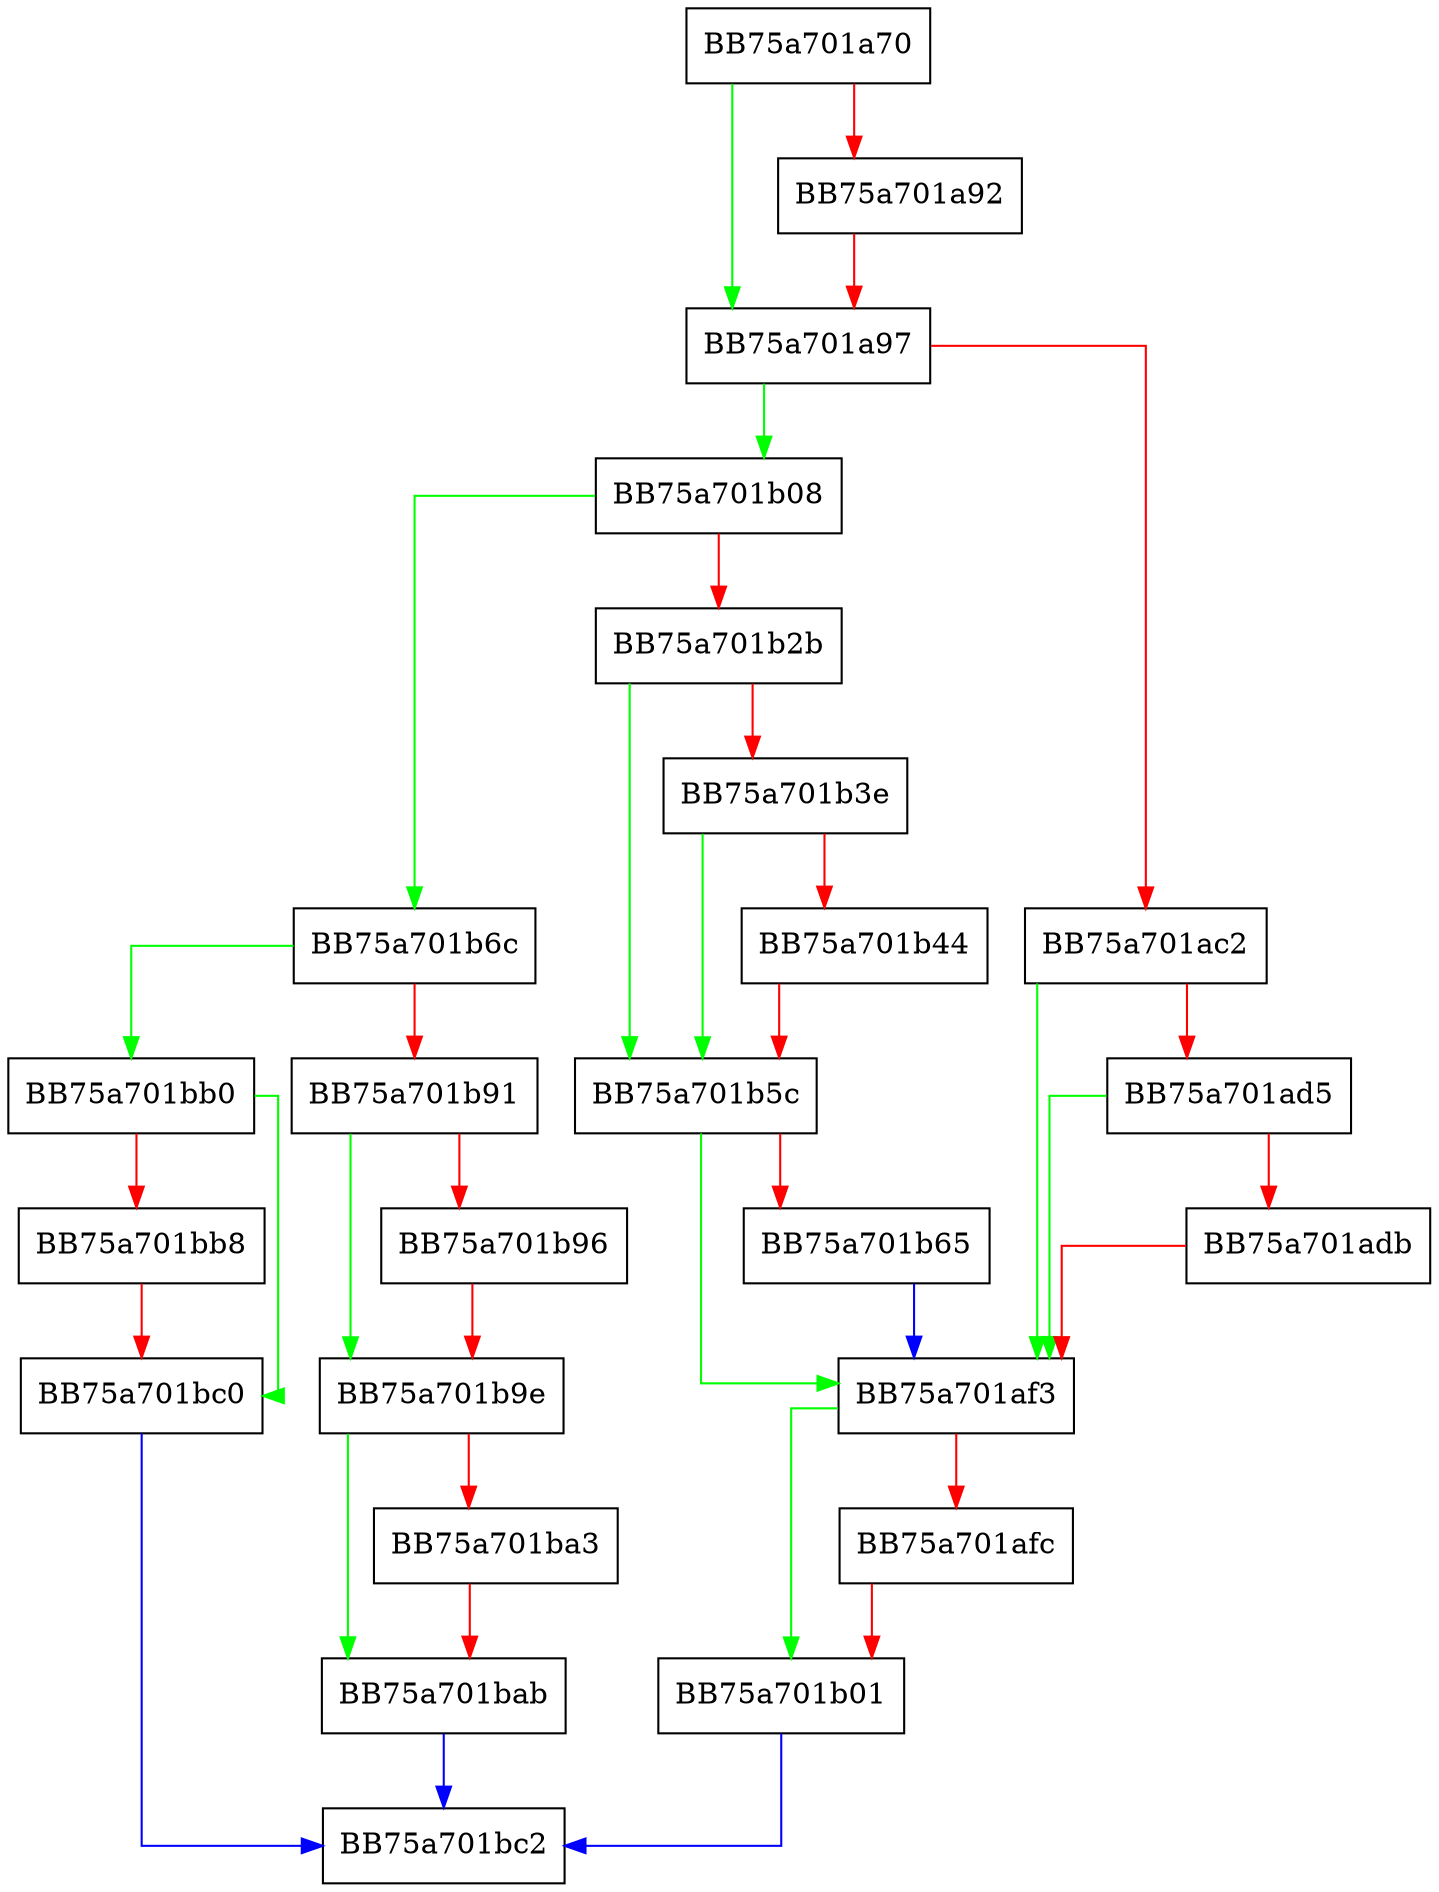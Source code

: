 digraph GetHashString {
  node [shape="box"];
  graph [splines=ortho];
  BB75a701a70 -> BB75a701a97 [color="green"];
  BB75a701a70 -> BB75a701a92 [color="red"];
  BB75a701a92 -> BB75a701a97 [color="red"];
  BB75a701a97 -> BB75a701b08 [color="green"];
  BB75a701a97 -> BB75a701ac2 [color="red"];
  BB75a701ac2 -> BB75a701af3 [color="green"];
  BB75a701ac2 -> BB75a701ad5 [color="red"];
  BB75a701ad5 -> BB75a701af3 [color="green"];
  BB75a701ad5 -> BB75a701adb [color="red"];
  BB75a701adb -> BB75a701af3 [color="red"];
  BB75a701af3 -> BB75a701b01 [color="green"];
  BB75a701af3 -> BB75a701afc [color="red"];
  BB75a701afc -> BB75a701b01 [color="red"];
  BB75a701b01 -> BB75a701bc2 [color="blue"];
  BB75a701b08 -> BB75a701b6c [color="green"];
  BB75a701b08 -> BB75a701b2b [color="red"];
  BB75a701b2b -> BB75a701b5c [color="green"];
  BB75a701b2b -> BB75a701b3e [color="red"];
  BB75a701b3e -> BB75a701b5c [color="green"];
  BB75a701b3e -> BB75a701b44 [color="red"];
  BB75a701b44 -> BB75a701b5c [color="red"];
  BB75a701b5c -> BB75a701af3 [color="green"];
  BB75a701b5c -> BB75a701b65 [color="red"];
  BB75a701b65 -> BB75a701af3 [color="blue"];
  BB75a701b6c -> BB75a701bb0 [color="green"];
  BB75a701b6c -> BB75a701b91 [color="red"];
  BB75a701b91 -> BB75a701b9e [color="green"];
  BB75a701b91 -> BB75a701b96 [color="red"];
  BB75a701b96 -> BB75a701b9e [color="red"];
  BB75a701b9e -> BB75a701bab [color="green"];
  BB75a701b9e -> BB75a701ba3 [color="red"];
  BB75a701ba3 -> BB75a701bab [color="red"];
  BB75a701bab -> BB75a701bc2 [color="blue"];
  BB75a701bb0 -> BB75a701bc0 [color="green"];
  BB75a701bb0 -> BB75a701bb8 [color="red"];
  BB75a701bb8 -> BB75a701bc0 [color="red"];
  BB75a701bc0 -> BB75a701bc2 [color="blue"];
}